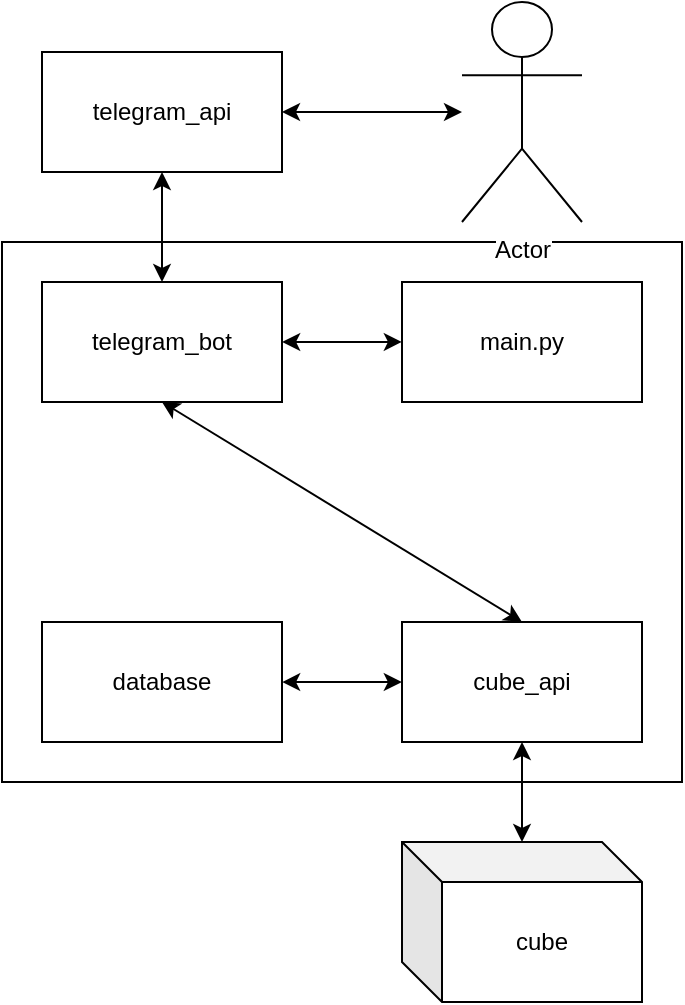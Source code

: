 <mxfile version="12.7.9" type="device"><diagram id="5TPC4MYurqGKS-VSPfFt" name="Page-1"><mxGraphModel dx="1172" dy="801" grid="1" gridSize="10" guides="1" tooltips="1" connect="1" arrows="1" fold="1" page="1" pageScale="1" pageWidth="850" pageHeight="1100" math="0" shadow="0"><root><mxCell id="0"/><mxCell id="1" parent="0"/><mxCell id="LQ5PXJcXgXmaT4Ydme2e-5" value="&lt;div&gt;main.py&lt;/div&gt;" style="rounded=0;whiteSpace=wrap;html=1;" vertex="1" parent="1"><mxGeometry x="440" y="230" width="120" height="60" as="geometry"/></mxCell><mxCell id="LQ5PXJcXgXmaT4Ydme2e-6" value="&lt;div&gt;cube_api&lt;/div&gt;" style="rounded=0;whiteSpace=wrap;html=1;" vertex="1" parent="1"><mxGeometry x="440" y="400" width="120" height="60" as="geometry"/></mxCell><mxCell id="LQ5PXJcXgXmaT4Ydme2e-7" value="&lt;div&gt;database&lt;/div&gt;" style="rounded=0;whiteSpace=wrap;html=1;" vertex="1" parent="1"><mxGeometry x="260" y="400" width="120" height="60" as="geometry"/></mxCell><mxCell id="LQ5PXJcXgXmaT4Ydme2e-8" value="telegram_bot" style="rounded=0;whiteSpace=wrap;html=1;" vertex="1" parent="1"><mxGeometry x="260" y="230" width="120" height="60" as="geometry"/></mxCell><mxCell id="LQ5PXJcXgXmaT4Ydme2e-9" value="" style="rounded=0;whiteSpace=wrap;html=1;backgroundOutline=0;fillColor=none;" vertex="1" parent="1"><mxGeometry x="240" y="210" width="340" height="270" as="geometry"/></mxCell><mxCell id="LQ5PXJcXgXmaT4Ydme2e-10" value="Actor" style="shape=umlActor;verticalLabelPosition=bottom;labelBackgroundColor=#ffffff;verticalAlign=top;html=1;outlineConnect=0;fillColor=none;" vertex="1" parent="1"><mxGeometry x="470" y="90" width="60" height="110" as="geometry"/></mxCell><mxCell id="LQ5PXJcXgXmaT4Ydme2e-11" value="telegram_api" style="rounded=0;whiteSpace=wrap;html=1;fillColor=none;" vertex="1" parent="1"><mxGeometry x="260" y="115" width="120" height="60" as="geometry"/></mxCell><mxCell id="LQ5PXJcXgXmaT4Ydme2e-12" value="cube" style="shape=cube;whiteSpace=wrap;html=1;boundedLbl=1;backgroundOutline=1;darkOpacity=0.05;darkOpacity2=0.1;fillColor=none;" vertex="1" parent="1"><mxGeometry x="440" y="510" width="120" height="80" as="geometry"/></mxCell><mxCell id="LQ5PXJcXgXmaT4Ydme2e-14" value="" style="endArrow=classic;startArrow=classic;html=1;exitX=0.412;exitY=0.185;exitDx=0;exitDy=0;exitPerimeter=0;entryX=0.588;entryY=0.185;entryDx=0;entryDy=0;entryPerimeter=0;" edge="1" parent="1" source="LQ5PXJcXgXmaT4Ydme2e-9" target="LQ5PXJcXgXmaT4Ydme2e-9"><mxGeometry width="50" height="50" relative="1" as="geometry"><mxPoint x="390" y="290" as="sourcePoint"/><mxPoint x="440" y="240" as="targetPoint"/></mxGeometry></mxCell><mxCell id="LQ5PXJcXgXmaT4Ydme2e-15" value="" style="endArrow=classic;startArrow=classic;html=1;exitX=0.235;exitY=0.296;exitDx=0;exitDy=0;exitPerimeter=0;" edge="1" parent="1" source="LQ5PXJcXgXmaT4Ydme2e-9"><mxGeometry width="50" height="50" relative="1" as="geometry"><mxPoint x="380" y="360" as="sourcePoint"/><mxPoint x="500" y="400" as="targetPoint"/></mxGeometry></mxCell><mxCell id="LQ5PXJcXgXmaT4Ydme2e-16" value="" style="endArrow=classic;startArrow=classic;html=1;exitX=0.412;exitY=0.815;exitDx=0;exitDy=0;exitPerimeter=0;entryX=0.588;entryY=0.815;entryDx=0;entryDy=0;entryPerimeter=0;" edge="1" parent="1" source="LQ5PXJcXgXmaT4Ydme2e-9" target="LQ5PXJcXgXmaT4Ydme2e-9"><mxGeometry width="50" height="50" relative="1" as="geometry"><mxPoint x="390" y="470" as="sourcePoint"/><mxPoint x="440" y="420" as="targetPoint"/></mxGeometry></mxCell><mxCell id="LQ5PXJcXgXmaT4Ydme2e-17" value="" style="endArrow=classic;startArrow=classic;html=1;exitX=1;exitY=0.5;exitDx=0;exitDy=0;" edge="1" parent="1" source="LQ5PXJcXgXmaT4Ydme2e-11" target="LQ5PXJcXgXmaT4Ydme2e-10"><mxGeometry width="50" height="50" relative="1" as="geometry"><mxPoint x="150" y="280" as="sourcePoint"/><mxPoint x="200" y="230" as="targetPoint"/></mxGeometry></mxCell><mxCell id="LQ5PXJcXgXmaT4Ydme2e-19" value="" style="endArrow=classic;startArrow=classic;html=1;exitX=0.5;exitY=1;exitDx=0;exitDy=0;" edge="1" parent="1" source="LQ5PXJcXgXmaT4Ydme2e-6" target="LQ5PXJcXgXmaT4Ydme2e-12"><mxGeometry width="50" height="50" relative="1" as="geometry"><mxPoint x="560" y="428" as="sourcePoint"/><mxPoint x="610" y="385" as="targetPoint"/></mxGeometry></mxCell><mxCell id="LQ5PXJcXgXmaT4Ydme2e-22" value="" style="endArrow=classic;startArrow=classic;html=1;entryX=0.5;entryY=1;entryDx=0;entryDy=0;" edge="1" parent="1" target="LQ5PXJcXgXmaT4Ydme2e-11"><mxGeometry width="50" height="50" relative="1" as="geometry"><mxPoint x="320" y="230" as="sourcePoint"/><mxPoint x="370" y="180" as="targetPoint"/></mxGeometry></mxCell></root></mxGraphModel></diagram></mxfile>